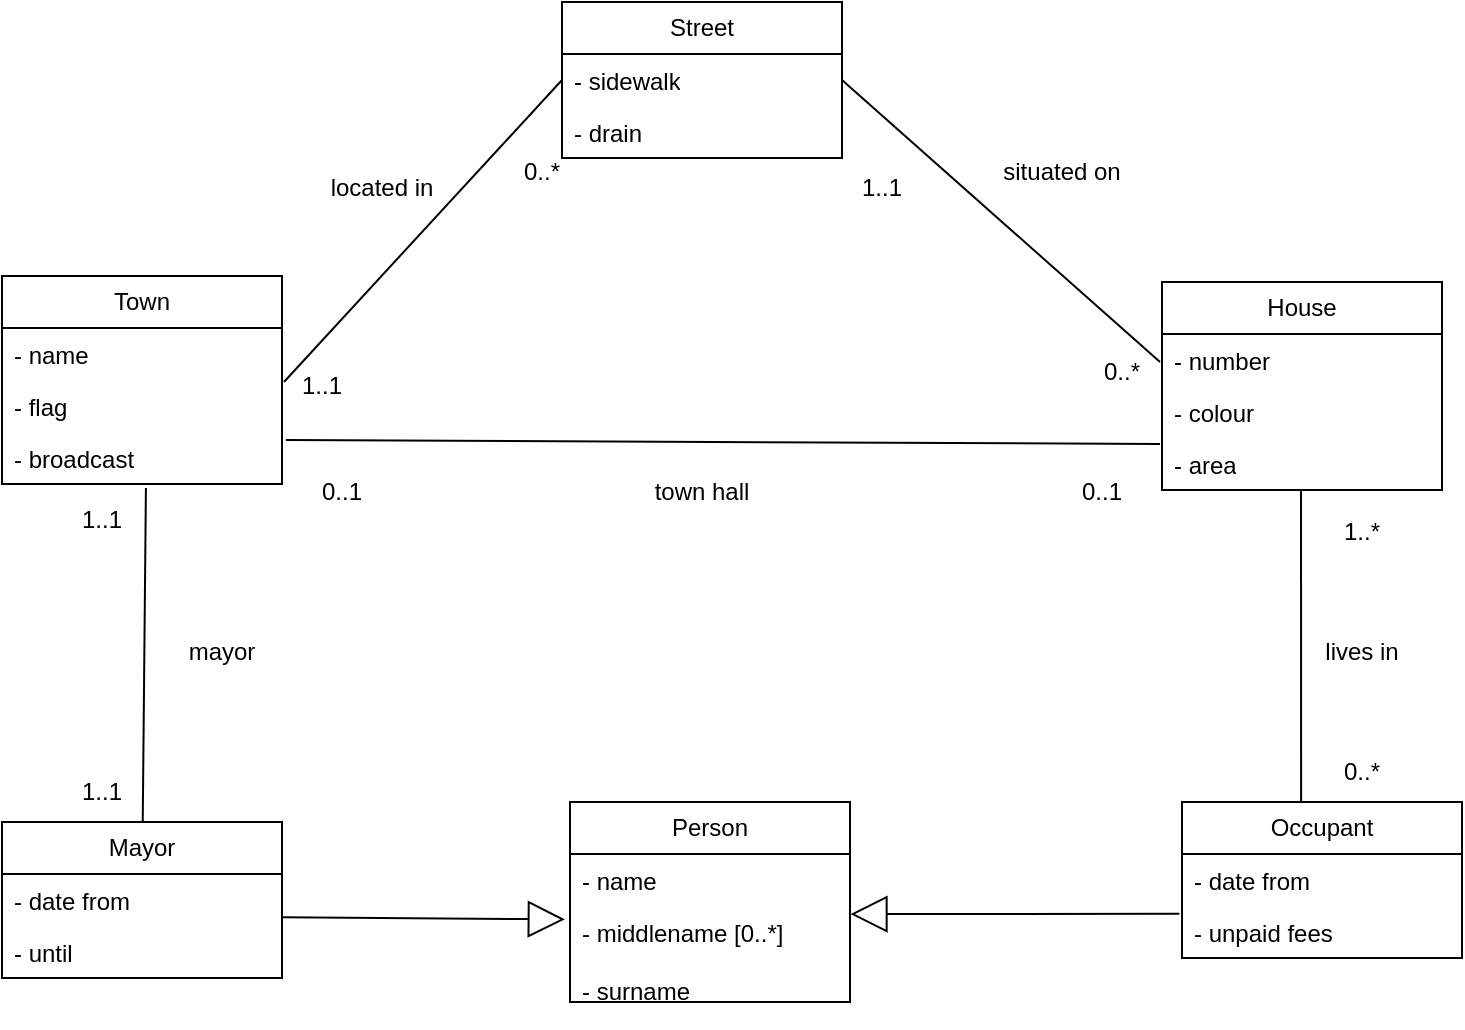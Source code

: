 <mxfile version="22.0.2" type="device">
  <diagram name="Page-1" id="OSGcDFLQ9Wtaz6EYbu8E">
    <mxGraphModel dx="1434" dy="965" grid="1" gridSize="10" guides="1" tooltips="1" connect="1" arrows="1" fold="1" page="1" pageScale="1" pageWidth="827" pageHeight="1169" math="0" shadow="0">
      <root>
        <mxCell id="0" />
        <mxCell id="1" parent="0" />
        <mxCell id="fiQibyLU_dJv2No3hUt--7" value="Street" style="swimlane;fontStyle=0;childLayout=stackLayout;horizontal=1;startSize=26;fillColor=none;horizontalStack=0;resizeParent=1;resizeParentMax=0;resizeLast=0;collapsible=1;marginBottom=0;whiteSpace=wrap;html=1;" parent="1" vertex="1">
          <mxGeometry x="340" y="140" width="140" height="78" as="geometry" />
        </mxCell>
        <mxCell id="fiQibyLU_dJv2No3hUt--8" value="- sidewalk" style="text;strokeColor=none;fillColor=none;align=left;verticalAlign=top;spacingLeft=4;spacingRight=4;overflow=hidden;rotatable=0;points=[[0,0.5],[1,0.5]];portConstraint=eastwest;whiteSpace=wrap;html=1;" parent="fiQibyLU_dJv2No3hUt--7" vertex="1">
          <mxGeometry y="26" width="140" height="26" as="geometry" />
        </mxCell>
        <mxCell id="fiQibyLU_dJv2No3hUt--9" value="- drain" style="text;strokeColor=none;fillColor=none;align=left;verticalAlign=top;spacingLeft=4;spacingRight=4;overflow=hidden;rotatable=0;points=[[0,0.5],[1,0.5]];portConstraint=eastwest;whiteSpace=wrap;html=1;" parent="fiQibyLU_dJv2No3hUt--7" vertex="1">
          <mxGeometry y="52" width="140" height="26" as="geometry" />
        </mxCell>
        <mxCell id="fiQibyLU_dJv2No3hUt--16" value="House" style="swimlane;fontStyle=0;childLayout=stackLayout;horizontal=1;startSize=26;fillColor=none;horizontalStack=0;resizeParent=1;resizeParentMax=0;resizeLast=0;collapsible=1;marginBottom=0;whiteSpace=wrap;html=1;" parent="1" vertex="1">
          <mxGeometry x="640" y="280" width="140" height="104" as="geometry" />
        </mxCell>
        <mxCell id="fiQibyLU_dJv2No3hUt--17" value="- number" style="text;strokeColor=none;fillColor=none;align=left;verticalAlign=top;spacingLeft=4;spacingRight=4;overflow=hidden;rotatable=0;points=[[0,0.5],[1,0.5]];portConstraint=eastwest;whiteSpace=wrap;html=1;" parent="fiQibyLU_dJv2No3hUt--16" vertex="1">
          <mxGeometry y="26" width="140" height="26" as="geometry" />
        </mxCell>
        <mxCell id="fiQibyLU_dJv2No3hUt--18" value="- colour" style="text;strokeColor=none;fillColor=none;align=left;verticalAlign=top;spacingLeft=4;spacingRight=4;overflow=hidden;rotatable=0;points=[[0,0.5],[1,0.5]];portConstraint=eastwest;whiteSpace=wrap;html=1;" parent="fiQibyLU_dJv2No3hUt--16" vertex="1">
          <mxGeometry y="52" width="140" height="26" as="geometry" />
        </mxCell>
        <mxCell id="fiQibyLU_dJv2No3hUt--19" value="- area" style="text;strokeColor=none;fillColor=none;align=left;verticalAlign=top;spacingLeft=4;spacingRight=4;overflow=hidden;rotatable=0;points=[[0,0.5],[1,0.5]];portConstraint=eastwest;whiteSpace=wrap;html=1;" parent="fiQibyLU_dJv2No3hUt--16" vertex="1">
          <mxGeometry y="78" width="140" height="26" as="geometry" />
        </mxCell>
        <mxCell id="fiQibyLU_dJv2No3hUt--20" value="Town" style="swimlane;fontStyle=0;childLayout=stackLayout;horizontal=1;startSize=26;fillColor=none;horizontalStack=0;resizeParent=1;resizeParentMax=0;resizeLast=0;collapsible=1;marginBottom=0;whiteSpace=wrap;html=1;" parent="1" vertex="1">
          <mxGeometry x="60" y="277" width="140" height="104" as="geometry" />
        </mxCell>
        <mxCell id="fiQibyLU_dJv2No3hUt--21" value="- name" style="text;strokeColor=none;fillColor=none;align=left;verticalAlign=top;spacingLeft=4;spacingRight=4;overflow=hidden;rotatable=0;points=[[0,0.5],[1,0.5]];portConstraint=eastwest;whiteSpace=wrap;html=1;" parent="fiQibyLU_dJv2No3hUt--20" vertex="1">
          <mxGeometry y="26" width="140" height="26" as="geometry" />
        </mxCell>
        <mxCell id="fiQibyLU_dJv2No3hUt--22" value="- flag" style="text;strokeColor=none;fillColor=none;align=left;verticalAlign=top;spacingLeft=4;spacingRight=4;overflow=hidden;rotatable=0;points=[[0,0.5],[1,0.5]];portConstraint=eastwest;whiteSpace=wrap;html=1;" parent="fiQibyLU_dJv2No3hUt--20" vertex="1">
          <mxGeometry y="52" width="140" height="26" as="geometry" />
        </mxCell>
        <mxCell id="fiQibyLU_dJv2No3hUt--23" value="- broadcast" style="text;strokeColor=none;fillColor=none;align=left;verticalAlign=top;spacingLeft=4;spacingRight=4;overflow=hidden;rotatable=0;points=[[0,0.5],[1,0.5]];portConstraint=eastwest;whiteSpace=wrap;html=1;" parent="fiQibyLU_dJv2No3hUt--20" vertex="1">
          <mxGeometry y="78" width="140" height="26" as="geometry" />
        </mxCell>
        <mxCell id="fiQibyLU_dJv2No3hUt--24" value="Mayor" style="swimlane;fontStyle=0;childLayout=stackLayout;horizontal=1;startSize=26;fillColor=none;horizontalStack=0;resizeParent=1;resizeParentMax=0;resizeLast=0;collapsible=1;marginBottom=0;whiteSpace=wrap;html=1;" parent="1" vertex="1">
          <mxGeometry x="60" y="550" width="140" height="78" as="geometry" />
        </mxCell>
        <mxCell id="fiQibyLU_dJv2No3hUt--25" value="- date from" style="text;strokeColor=none;fillColor=none;align=left;verticalAlign=top;spacingLeft=4;spacingRight=4;overflow=hidden;rotatable=0;points=[[0,0.5],[1,0.5]];portConstraint=eastwest;whiteSpace=wrap;html=1;" parent="fiQibyLU_dJv2No3hUt--24" vertex="1">
          <mxGeometry y="26" width="140" height="26" as="geometry" />
        </mxCell>
        <mxCell id="fiQibyLU_dJv2No3hUt--26" value="- until" style="text;strokeColor=none;fillColor=none;align=left;verticalAlign=top;spacingLeft=4;spacingRight=4;overflow=hidden;rotatable=0;points=[[0,0.5],[1,0.5]];portConstraint=eastwest;whiteSpace=wrap;html=1;" parent="fiQibyLU_dJv2No3hUt--24" vertex="1">
          <mxGeometry y="52" width="140" height="26" as="geometry" />
        </mxCell>
        <mxCell id="fiQibyLU_dJv2No3hUt--28" value="Person" style="swimlane;fontStyle=0;childLayout=stackLayout;horizontal=1;startSize=26;fillColor=none;horizontalStack=0;resizeParent=1;resizeParentMax=0;resizeLast=0;collapsible=1;marginBottom=0;whiteSpace=wrap;html=1;" parent="1" vertex="1">
          <mxGeometry x="344" y="540" width="140" height="100" as="geometry" />
        </mxCell>
        <mxCell id="fiQibyLU_dJv2No3hUt--29" value="- name" style="text;strokeColor=none;fillColor=none;align=left;verticalAlign=top;spacingLeft=4;spacingRight=4;overflow=hidden;rotatable=0;points=[[0,0.5],[1,0.5]];portConstraint=eastwest;whiteSpace=wrap;html=1;" parent="fiQibyLU_dJv2No3hUt--28" vertex="1">
          <mxGeometry y="26" width="140" height="74" as="geometry" />
        </mxCell>
        <mxCell id="fiQibyLU_dJv2No3hUt--32" value="Occupant" style="swimlane;fontStyle=0;childLayout=stackLayout;horizontal=1;startSize=26;fillColor=none;horizontalStack=0;resizeParent=1;resizeParentMax=0;resizeLast=0;collapsible=1;marginBottom=0;whiteSpace=wrap;html=1;" parent="1" vertex="1">
          <mxGeometry x="650" y="540" width="140" height="78" as="geometry" />
        </mxCell>
        <mxCell id="fiQibyLU_dJv2No3hUt--33" value="- date from" style="text;strokeColor=none;fillColor=none;align=left;verticalAlign=top;spacingLeft=4;spacingRight=4;overflow=hidden;rotatable=0;points=[[0,0.5],[1,0.5]];portConstraint=eastwest;whiteSpace=wrap;html=1;" parent="fiQibyLU_dJv2No3hUt--32" vertex="1">
          <mxGeometry y="26" width="140" height="26" as="geometry" />
        </mxCell>
        <mxCell id="fiQibyLU_dJv2No3hUt--34" value="- unpaid fees" style="text;strokeColor=none;fillColor=none;align=left;verticalAlign=top;spacingLeft=4;spacingRight=4;overflow=hidden;rotatable=0;points=[[0,0.5],[1,0.5]];portConstraint=eastwest;whiteSpace=wrap;html=1;" parent="fiQibyLU_dJv2No3hUt--32" vertex="1">
          <mxGeometry y="52" width="140" height="26" as="geometry" />
        </mxCell>
        <mxCell id="fiQibyLU_dJv2No3hUt--40" value="" style="endArrow=none;html=1;rounded=0;exitX=0.514;exitY=1.077;exitDx=0;exitDy=0;exitPerimeter=0;" parent="1" source="fiQibyLU_dJv2No3hUt--23" target="fiQibyLU_dJv2No3hUt--24" edge="1">
          <mxGeometry width="50" height="50" relative="1" as="geometry">
            <mxPoint x="390" y="370" as="sourcePoint" />
            <mxPoint x="120" y="540" as="targetPoint" />
          </mxGeometry>
        </mxCell>
        <mxCell id="fiQibyLU_dJv2No3hUt--41" value="" style="endArrow=none;html=1;rounded=0;entryX=0;entryY=0.5;entryDx=0;entryDy=0;exitX=1.007;exitY=0.038;exitDx=0;exitDy=0;exitPerimeter=0;" parent="1" source="fiQibyLU_dJv2No3hUt--22" target="fiQibyLU_dJv2No3hUt--8" edge="1">
          <mxGeometry width="50" height="50" relative="1" as="geometry">
            <mxPoint x="200" y="380" as="sourcePoint" />
            <mxPoint x="250" y="330" as="targetPoint" />
          </mxGeometry>
        </mxCell>
        <mxCell id="fiQibyLU_dJv2No3hUt--42" value="" style="endArrow=none;html=1;rounded=0;entryX=-0.007;entryY=0.846;entryDx=0;entryDy=0;entryPerimeter=0;exitX=1;exitY=0.5;exitDx=0;exitDy=0;" parent="1" source="fiQibyLU_dJv2No3hUt--8" edge="1">
          <mxGeometry width="50" height="50" relative="1" as="geometry">
            <mxPoint x="480" y="321" as="sourcePoint" />
            <mxPoint x="639.02" y="319.996" as="targetPoint" />
          </mxGeometry>
        </mxCell>
        <mxCell id="fiQibyLU_dJv2No3hUt--43" value="" style="endArrow=none;html=1;rounded=0;exitX=0.75;exitY=0;exitDx=0;exitDy=0;entryX=0.821;entryY=1;entryDx=0;entryDy=0;entryPerimeter=0;" parent="1" edge="1">
          <mxGeometry width="50" height="50" relative="1" as="geometry">
            <mxPoint x="709.56" y="540" as="sourcePoint" />
            <mxPoint x="709.5" y="384" as="targetPoint" />
          </mxGeometry>
        </mxCell>
        <mxCell id="fiQibyLU_dJv2No3hUt--45" value="1..1" style="text;html=1;strokeColor=none;fillColor=none;align=center;verticalAlign=middle;whiteSpace=wrap;rounded=0;" parent="1" vertex="1">
          <mxGeometry x="80" y="384" width="60" height="30" as="geometry" />
        </mxCell>
        <mxCell id="fiQibyLU_dJv2No3hUt--46" value="1..1" style="text;html=1;strokeColor=none;fillColor=none;align=center;verticalAlign=middle;whiteSpace=wrap;rounded=0;" parent="1" vertex="1">
          <mxGeometry x="80" y="520" width="60" height="30" as="geometry" />
        </mxCell>
        <mxCell id="fiQibyLU_dJv2No3hUt--48" value="1..1" style="text;html=1;strokeColor=none;fillColor=none;align=center;verticalAlign=middle;whiteSpace=wrap;rounded=0;" parent="1" vertex="1">
          <mxGeometry x="190" y="317" width="60" height="30" as="geometry" />
        </mxCell>
        <mxCell id="fiQibyLU_dJv2No3hUt--49" value="0..*" style="text;html=1;strokeColor=none;fillColor=none;align=center;verticalAlign=middle;whiteSpace=wrap;rounded=0;" parent="1" vertex="1">
          <mxGeometry x="300" y="210" width="60" height="30" as="geometry" />
        </mxCell>
        <mxCell id="fiQibyLU_dJv2No3hUt--50" value="1..1" style="text;html=1;strokeColor=none;fillColor=none;align=center;verticalAlign=middle;whiteSpace=wrap;rounded=0;" parent="1" vertex="1">
          <mxGeometry x="470" y="218" width="60" height="30" as="geometry" />
        </mxCell>
        <mxCell id="fiQibyLU_dJv2No3hUt--51" value="0..*" style="text;html=1;strokeColor=none;fillColor=none;align=center;verticalAlign=middle;whiteSpace=wrap;rounded=0;" parent="1" vertex="1">
          <mxGeometry x="590" y="310" width="60" height="30" as="geometry" />
        </mxCell>
        <mxCell id="fiQibyLU_dJv2No3hUt--52" value="1..*" style="text;html=1;strokeColor=none;fillColor=none;align=center;verticalAlign=middle;whiteSpace=wrap;rounded=0;" parent="1" vertex="1">
          <mxGeometry x="710" y="390" width="60" height="30" as="geometry" />
        </mxCell>
        <mxCell id="fiQibyLU_dJv2No3hUt--53" value="0..*" style="text;html=1;strokeColor=none;fillColor=none;align=center;verticalAlign=middle;whiteSpace=wrap;rounded=0;" parent="1" vertex="1">
          <mxGeometry x="710" y="510" width="60" height="30" as="geometry" />
        </mxCell>
        <mxCell id="fiQibyLU_dJv2No3hUt--55" value="lives in" style="text;html=1;strokeColor=none;fillColor=none;align=center;verticalAlign=middle;whiteSpace=wrap;rounded=0;" parent="1" vertex="1">
          <mxGeometry x="710" y="450" width="60" height="30" as="geometry" />
        </mxCell>
        <mxCell id="fiQibyLU_dJv2No3hUt--56" value="mayor" style="text;html=1;strokeColor=none;fillColor=none;align=center;verticalAlign=middle;whiteSpace=wrap;rounded=0;" parent="1" vertex="1">
          <mxGeometry x="140" y="450" width="60" height="30" as="geometry" />
        </mxCell>
        <mxCell id="fiQibyLU_dJv2No3hUt--57" value="located in" style="text;html=1;strokeColor=none;fillColor=none;align=center;verticalAlign=middle;whiteSpace=wrap;rounded=0;" parent="1" vertex="1">
          <mxGeometry x="220" y="218" width="60" height="30" as="geometry" />
        </mxCell>
        <mxCell id="fiQibyLU_dJv2No3hUt--58" value="situated on" style="text;html=1;strokeColor=none;fillColor=none;align=center;verticalAlign=middle;whiteSpace=wrap;rounded=0;" parent="1" vertex="1">
          <mxGeometry x="550" y="210" width="80" height="30" as="geometry" />
        </mxCell>
        <mxCell id="fiQibyLU_dJv2No3hUt--30" value="- middlename [0..*]&lt;br&gt;&lt;br&gt;- surname" style="text;strokeColor=none;fillColor=none;align=left;verticalAlign=top;spacingLeft=4;spacingRight=4;overflow=hidden;rotatable=0;points=[[0,0.5],[1,0.5]];portConstraint=eastwest;whiteSpace=wrap;html=1;" parent="1" vertex="1">
          <mxGeometry x="344" y="592" width="136" height="58" as="geometry" />
        </mxCell>
        <mxCell id="fiQibyLU_dJv2No3hUt--85" value="" style="endArrow=none;html=1;rounded=0;exitX=1.014;exitY=0.154;exitDx=0;exitDy=0;exitPerimeter=0;entryX=-0.007;entryY=1.115;entryDx=0;entryDy=0;entryPerimeter=0;" parent="1" source="fiQibyLU_dJv2No3hUt--23" target="fiQibyLU_dJv2No3hUt--18" edge="1">
          <mxGeometry width="50" height="50" relative="1" as="geometry">
            <mxPoint x="430" y="380" as="sourcePoint" />
            <mxPoint x="480" y="330" as="targetPoint" />
          </mxGeometry>
        </mxCell>
        <mxCell id="fiQibyLU_dJv2No3hUt--86" value="town hall" style="text;html=1;strokeColor=none;fillColor=none;align=center;verticalAlign=middle;whiteSpace=wrap;rounded=0;" parent="1" vertex="1">
          <mxGeometry x="380" y="370" width="60" height="30" as="geometry" />
        </mxCell>
        <mxCell id="fiQibyLU_dJv2No3hUt--87" value="0..1" style="text;html=1;strokeColor=none;fillColor=none;align=center;verticalAlign=middle;whiteSpace=wrap;rounded=0;" parent="1" vertex="1">
          <mxGeometry x="200" y="370" width="60" height="30" as="geometry" />
        </mxCell>
        <mxCell id="fiQibyLU_dJv2No3hUt--88" value="0..1" style="text;html=1;strokeColor=none;fillColor=none;align=center;verticalAlign=middle;whiteSpace=wrap;rounded=0;" parent="1" vertex="1">
          <mxGeometry x="580" y="370" width="60" height="30" as="geometry" />
        </mxCell>
        <mxCell id="cpKTNahraiIfrjEn_1bA-1" value="" style="endArrow=block;endSize=16;endFill=0;html=1;rounded=0;exitX=1.001;exitY=0.831;exitDx=0;exitDy=0;exitPerimeter=0;entryX=-0.019;entryY=0.115;entryDx=0;entryDy=0;entryPerimeter=0;" edge="1" parent="1" source="fiQibyLU_dJv2No3hUt--25" target="fiQibyLU_dJv2No3hUt--30">
          <mxGeometry width="160" relative="1" as="geometry">
            <mxPoint x="230" y="430" as="sourcePoint" />
            <mxPoint x="310" y="630" as="targetPoint" />
          </mxGeometry>
        </mxCell>
        <mxCell id="cpKTNahraiIfrjEn_1bA-2" value="" style="endArrow=block;endSize=16;endFill=0;html=1;rounded=0;entryX=1.031;entryY=0.07;entryDx=0;entryDy=0;entryPerimeter=0;exitX=-0.009;exitY=0.147;exitDx=0;exitDy=0;exitPerimeter=0;" edge="1" parent="1" source="fiQibyLU_dJv2No3hUt--34" target="fiQibyLU_dJv2No3hUt--30">
          <mxGeometry width="160" relative="1" as="geometry">
            <mxPoint x="600" y="550" as="sourcePoint" />
            <mxPoint x="351" y="609" as="targetPoint" />
          </mxGeometry>
        </mxCell>
      </root>
    </mxGraphModel>
  </diagram>
</mxfile>
